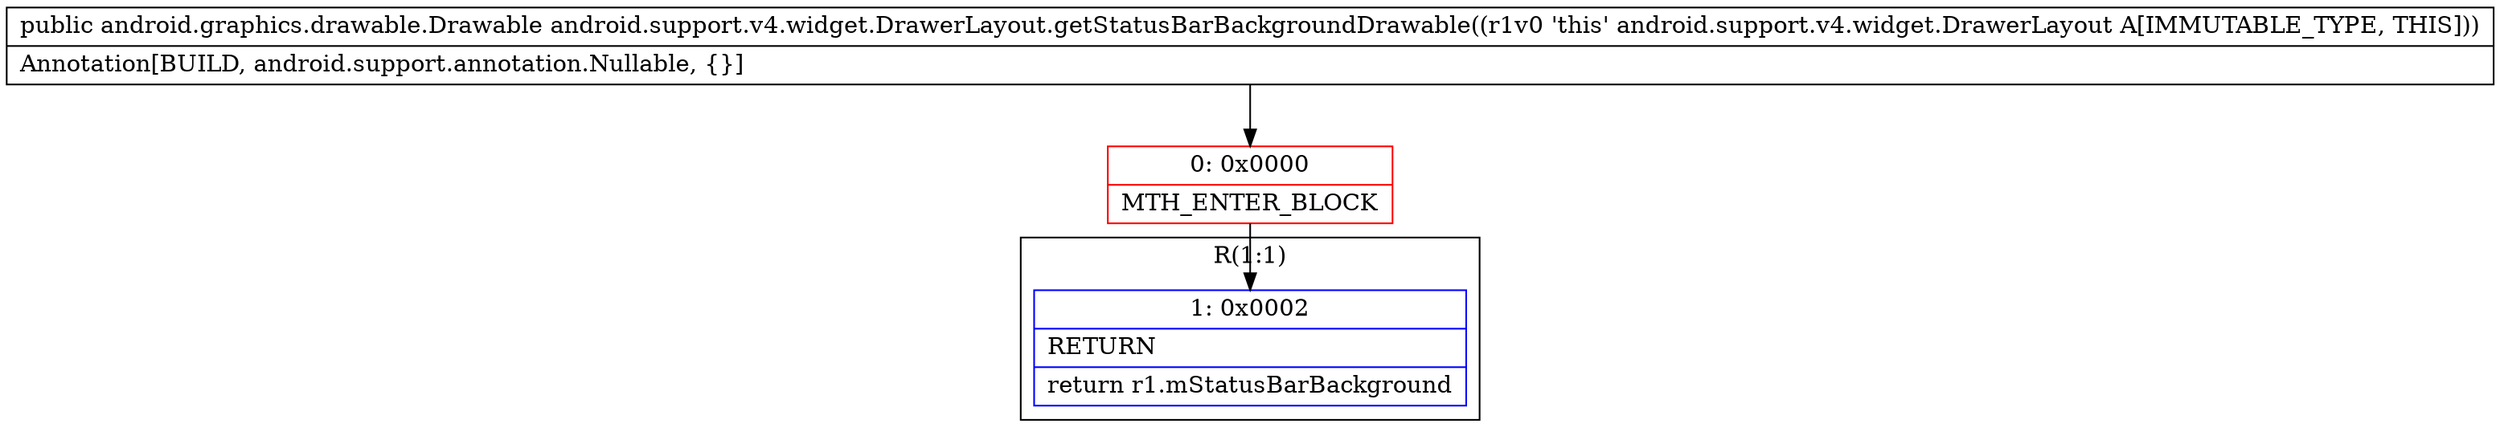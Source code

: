 digraph "CFG forandroid.support.v4.widget.DrawerLayout.getStatusBarBackgroundDrawable()Landroid\/graphics\/drawable\/Drawable;" {
subgraph cluster_Region_65599595 {
label = "R(1:1)";
node [shape=record,color=blue];
Node_1 [shape=record,label="{1\:\ 0x0002|RETURN\l|return r1.mStatusBarBackground\l}"];
}
Node_0 [shape=record,color=red,label="{0\:\ 0x0000|MTH_ENTER_BLOCK\l}"];
MethodNode[shape=record,label="{public android.graphics.drawable.Drawable android.support.v4.widget.DrawerLayout.getStatusBarBackgroundDrawable((r1v0 'this' android.support.v4.widget.DrawerLayout A[IMMUTABLE_TYPE, THIS]))  | Annotation[BUILD, android.support.annotation.Nullable, \{\}]\l}"];
MethodNode -> Node_0;
Node_0 -> Node_1;
}

